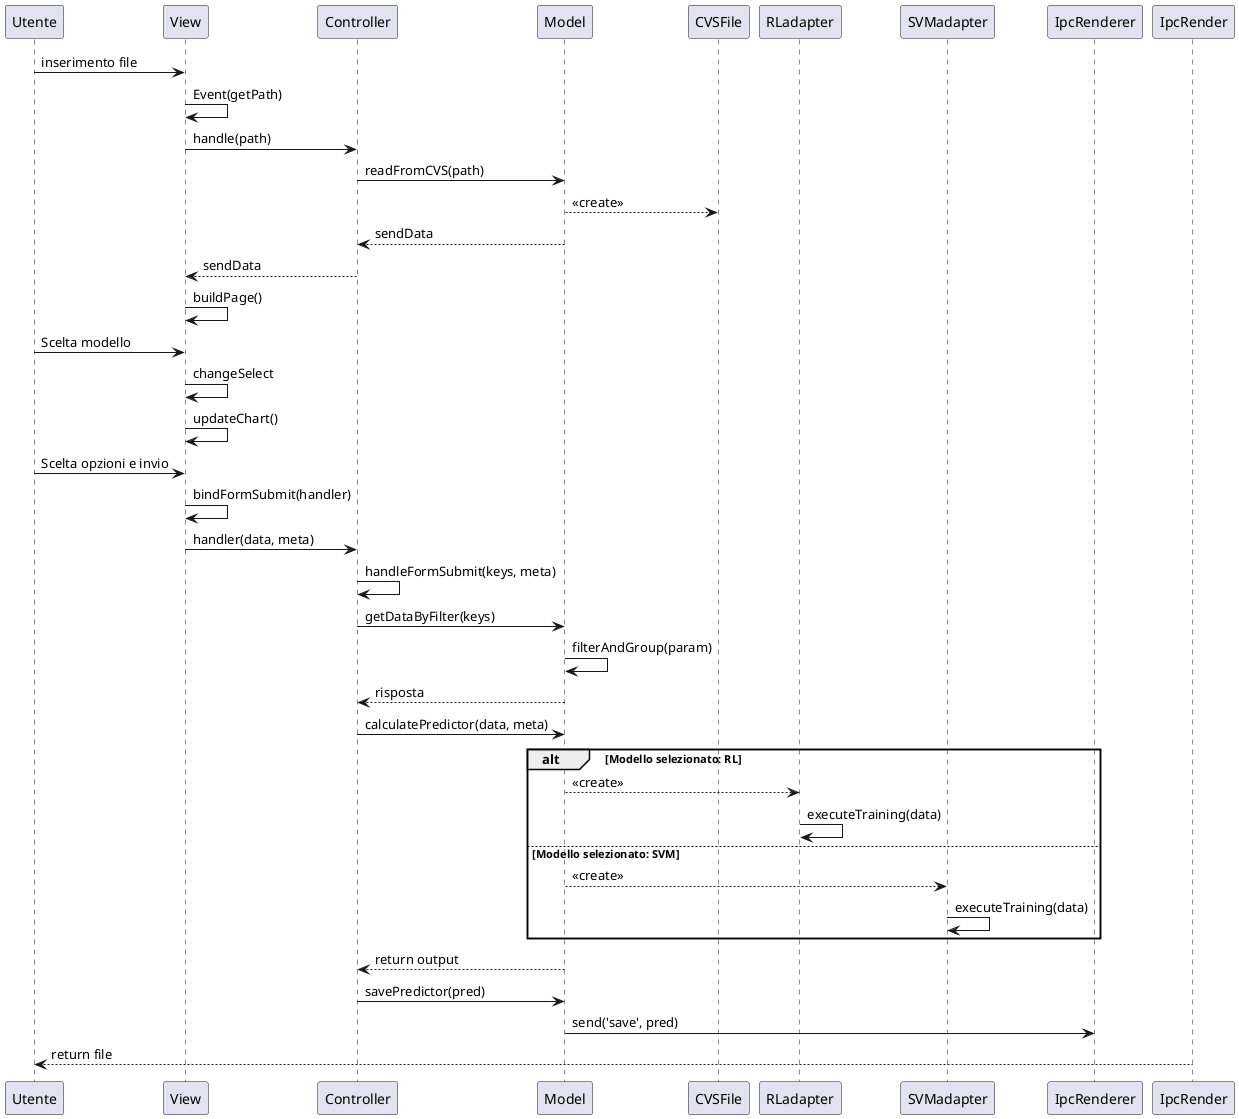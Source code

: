 @startuml
Utente -> View: inserimento file

View -> View: Event(getPath)
View -> Controller: handle(path)

Controller -> Model: readFromCVS(path)

Model --> CVSFile: <<create>>

Model --> Controller: sendData
Controller --> View: sendData

View -> View: buildPage()

Utente -> View: Scelta modello

View -> View: changeSelect
View -> View: updateChart()

Utente -> View: Scelta opzioni e invio

View -> View: bindFormSubmit(handler)
View -> Controller: handler(data, meta)

Controller -> Controller:handleFormSubmit(keys, meta)
Controller -> Model: getDataByFilter(keys)

Model -> Model: filterAndGroup(param)
Model --> Controller: risposta

Controller -> Model: calculatePredictor(data, meta)

alt Modello selezionato: RL
Model --> RLadapter: <<create>>
RLadapter -> RLadapter: executeTraining(data)

else Modello selezionato: SVM
Model --> SVMadapter: <<create>>
SVMadapter -> SVMadapter: executeTraining(data)
end


Model --> Controller: return output

Controller -> Model: savePredictor(pred)

Model -> IpcRenderer: send('save', pred)

IpcRender --> Utente: return file

@enduml